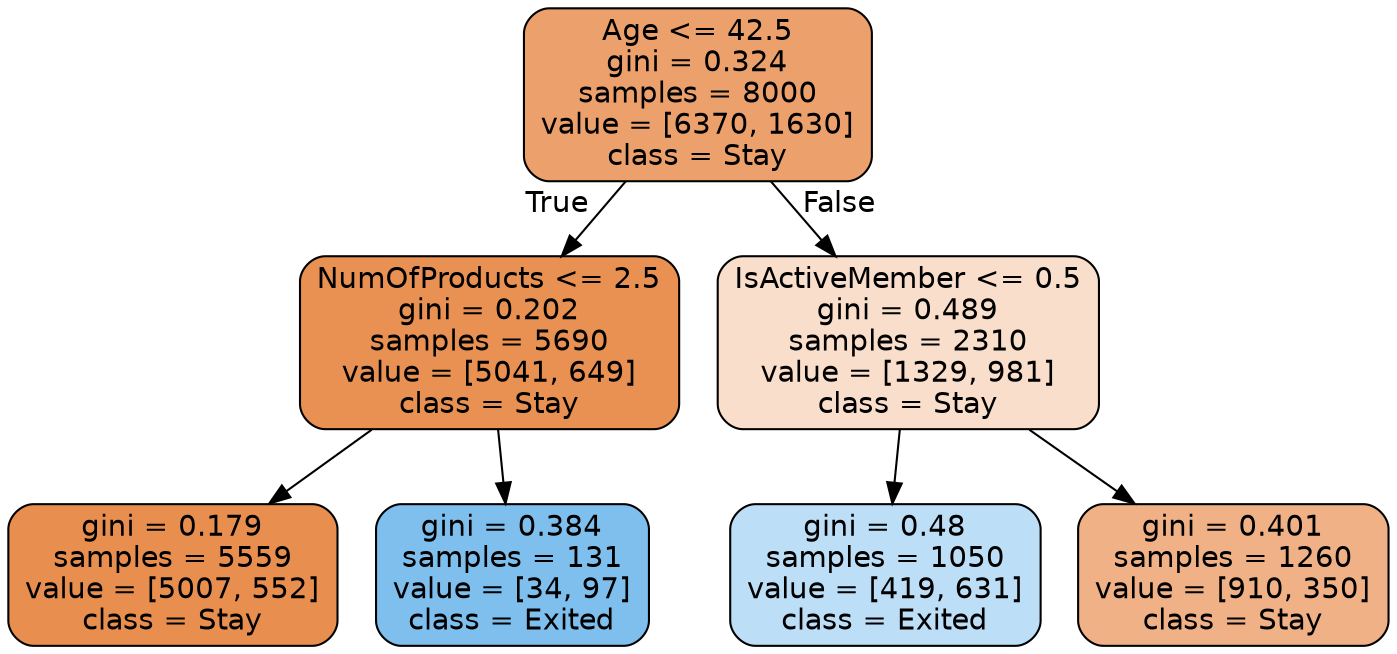 digraph Tree {
node [shape=box, style="filled, rounded", color="black", fontname="helvetica"] ;
edge [fontname="helvetica"] ;
0 [label="Age <= 42.5\ngini = 0.324\nsamples = 8000\nvalue = [6370, 1630]\nclass = Stay", fillcolor="#eca16c"] ;
1 [label="NumOfProducts <= 2.5\ngini = 0.202\nsamples = 5690\nvalue = [5041, 649]\nclass = Stay", fillcolor="#e89152"] ;
0 -> 1 [labeldistance=2.5, labelangle=45, headlabel="True"] ;
2 [label="gini = 0.179\nsamples = 5559\nvalue = [5007, 552]\nclass = Stay", fillcolor="#e88f4f"] ;
1 -> 2 ;
3 [label="gini = 0.384\nsamples = 131\nvalue = [34, 97]\nclass = Exited", fillcolor="#7ebfee"] ;
1 -> 3 ;
4 [label="IsActiveMember <= 0.5\ngini = 0.489\nsamples = 2310\nvalue = [1329, 981]\nclass = Stay", fillcolor="#f8decb"] ;
0 -> 4 [labeldistance=2.5, labelangle=-45, headlabel="False"] ;
5 [label="gini = 0.48\nsamples = 1050\nvalue = [419, 631]\nclass = Exited", fillcolor="#bcdef6"] ;
4 -> 5 ;
6 [label="gini = 0.401\nsamples = 1260\nvalue = [910, 350]\nclass = Stay", fillcolor="#efb185"] ;
4 -> 6 ;
}